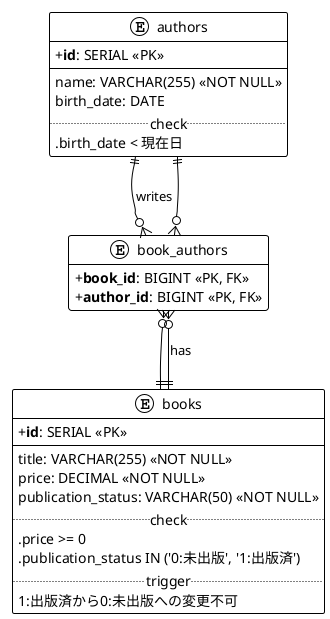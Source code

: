 @startuml
!theme plain
skinparam monochrome true
skinparam shadowing false
skinparam classAttributeIconSize 0

hide empty members

entity "authors" as authors {
  + **id**: SERIAL <<PK>>
  --
  name: VARCHAR(255) <<NOT NULL>>
  birth_date: DATE
  .. check ..
  {field}.birth_date < 現在日
}

entity "books" as books {
  + **id**: SERIAL <<PK>>
  --
  title: VARCHAR(255) <<NOT NULL>>
  price: DECIMAL <<NOT NULL>>
  publication_status: VARCHAR(50) <<NOT NULL>>
  .. check ..
  {field}.price >= 0
  {field}.publication_status IN ('0:未出版', '1:出版済')
  .. trigger ..
  1:出版済から0:未出版への変更不可
}

entity "book_authors" as book_authors {
  + **book_id**: BIGINT <<PK, FK>>
  + **author_id**: BIGINT <<PK, FK>>
}

authors ||--o{ book_authors : "writes"
books ||--o{ book_authors : "has"

book_authors }o--|| authors
book_authors }o--|| books

@enduml